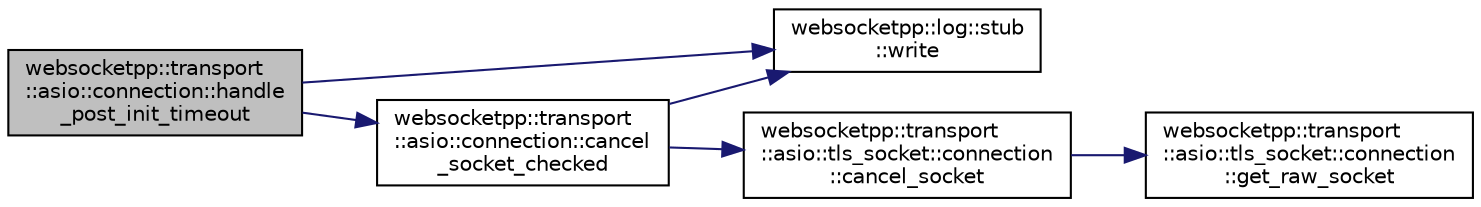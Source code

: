 digraph "websocketpp::transport::asio::connection::handle_post_init_timeout"
{
  edge [fontname="Helvetica",fontsize="10",labelfontname="Helvetica",labelfontsize="10"];
  node [fontname="Helvetica",fontsize="10",shape=record];
  rankdir="LR";
  Node23 [label="websocketpp::transport\l::asio::connection::handle\l_post_init_timeout",height=0.2,width=0.4,color="black", fillcolor="grey75", style="filled", fontcolor="black"];
  Node23 -> Node24 [color="midnightblue",fontsize="10",style="solid",fontname="Helvetica"];
  Node24 [label="websocketpp::log::stub\l::write",height=0.2,width=0.4,color="black", fillcolor="white", style="filled",URL="$classwebsocketpp_1_1log_1_1stub.html#ae14dd42a83305f2dd9c03fc5018c88ee",tooltip="Write a string message to the given channel. "];
  Node23 -> Node25 [color="midnightblue",fontsize="10",style="solid",fontname="Helvetica"];
  Node25 [label="websocketpp::transport\l::asio::connection::cancel\l_socket_checked",height=0.2,width=0.4,color="black", fillcolor="white", style="filled",URL="$classwebsocketpp_1_1transport_1_1asio_1_1connection.html#ac4b63fadf2083ab4656ab7f1a47d3b5d",tooltip="Cancel the underlying socket and log any errors. "];
  Node25 -> Node26 [color="midnightblue",fontsize="10",style="solid",fontname="Helvetica"];
  Node26 [label="websocketpp::transport\l::asio::tls_socket::connection\l::cancel_socket",height=0.2,width=0.4,color="black", fillcolor="white", style="filled",URL="$classwebsocketpp_1_1transport_1_1asio_1_1tls__socket_1_1connection.html#af1fb297f14e4d010ce4a7aa352509611",tooltip="Cancel all async operations on this socket. "];
  Node26 -> Node27 [color="midnightblue",fontsize="10",style="solid",fontname="Helvetica"];
  Node27 [label="websocketpp::transport\l::asio::tls_socket::connection\l::get_raw_socket",height=0.2,width=0.4,color="black", fillcolor="white", style="filled",URL="$classwebsocketpp_1_1transport_1_1asio_1_1tls__socket_1_1connection.html#af8863f2d811106240b9ef43f6868c918",tooltip="Retrieve a pointer to the underlying socket. "];
  Node25 -> Node24 [color="midnightblue",fontsize="10",style="solid",fontname="Helvetica"];
}
